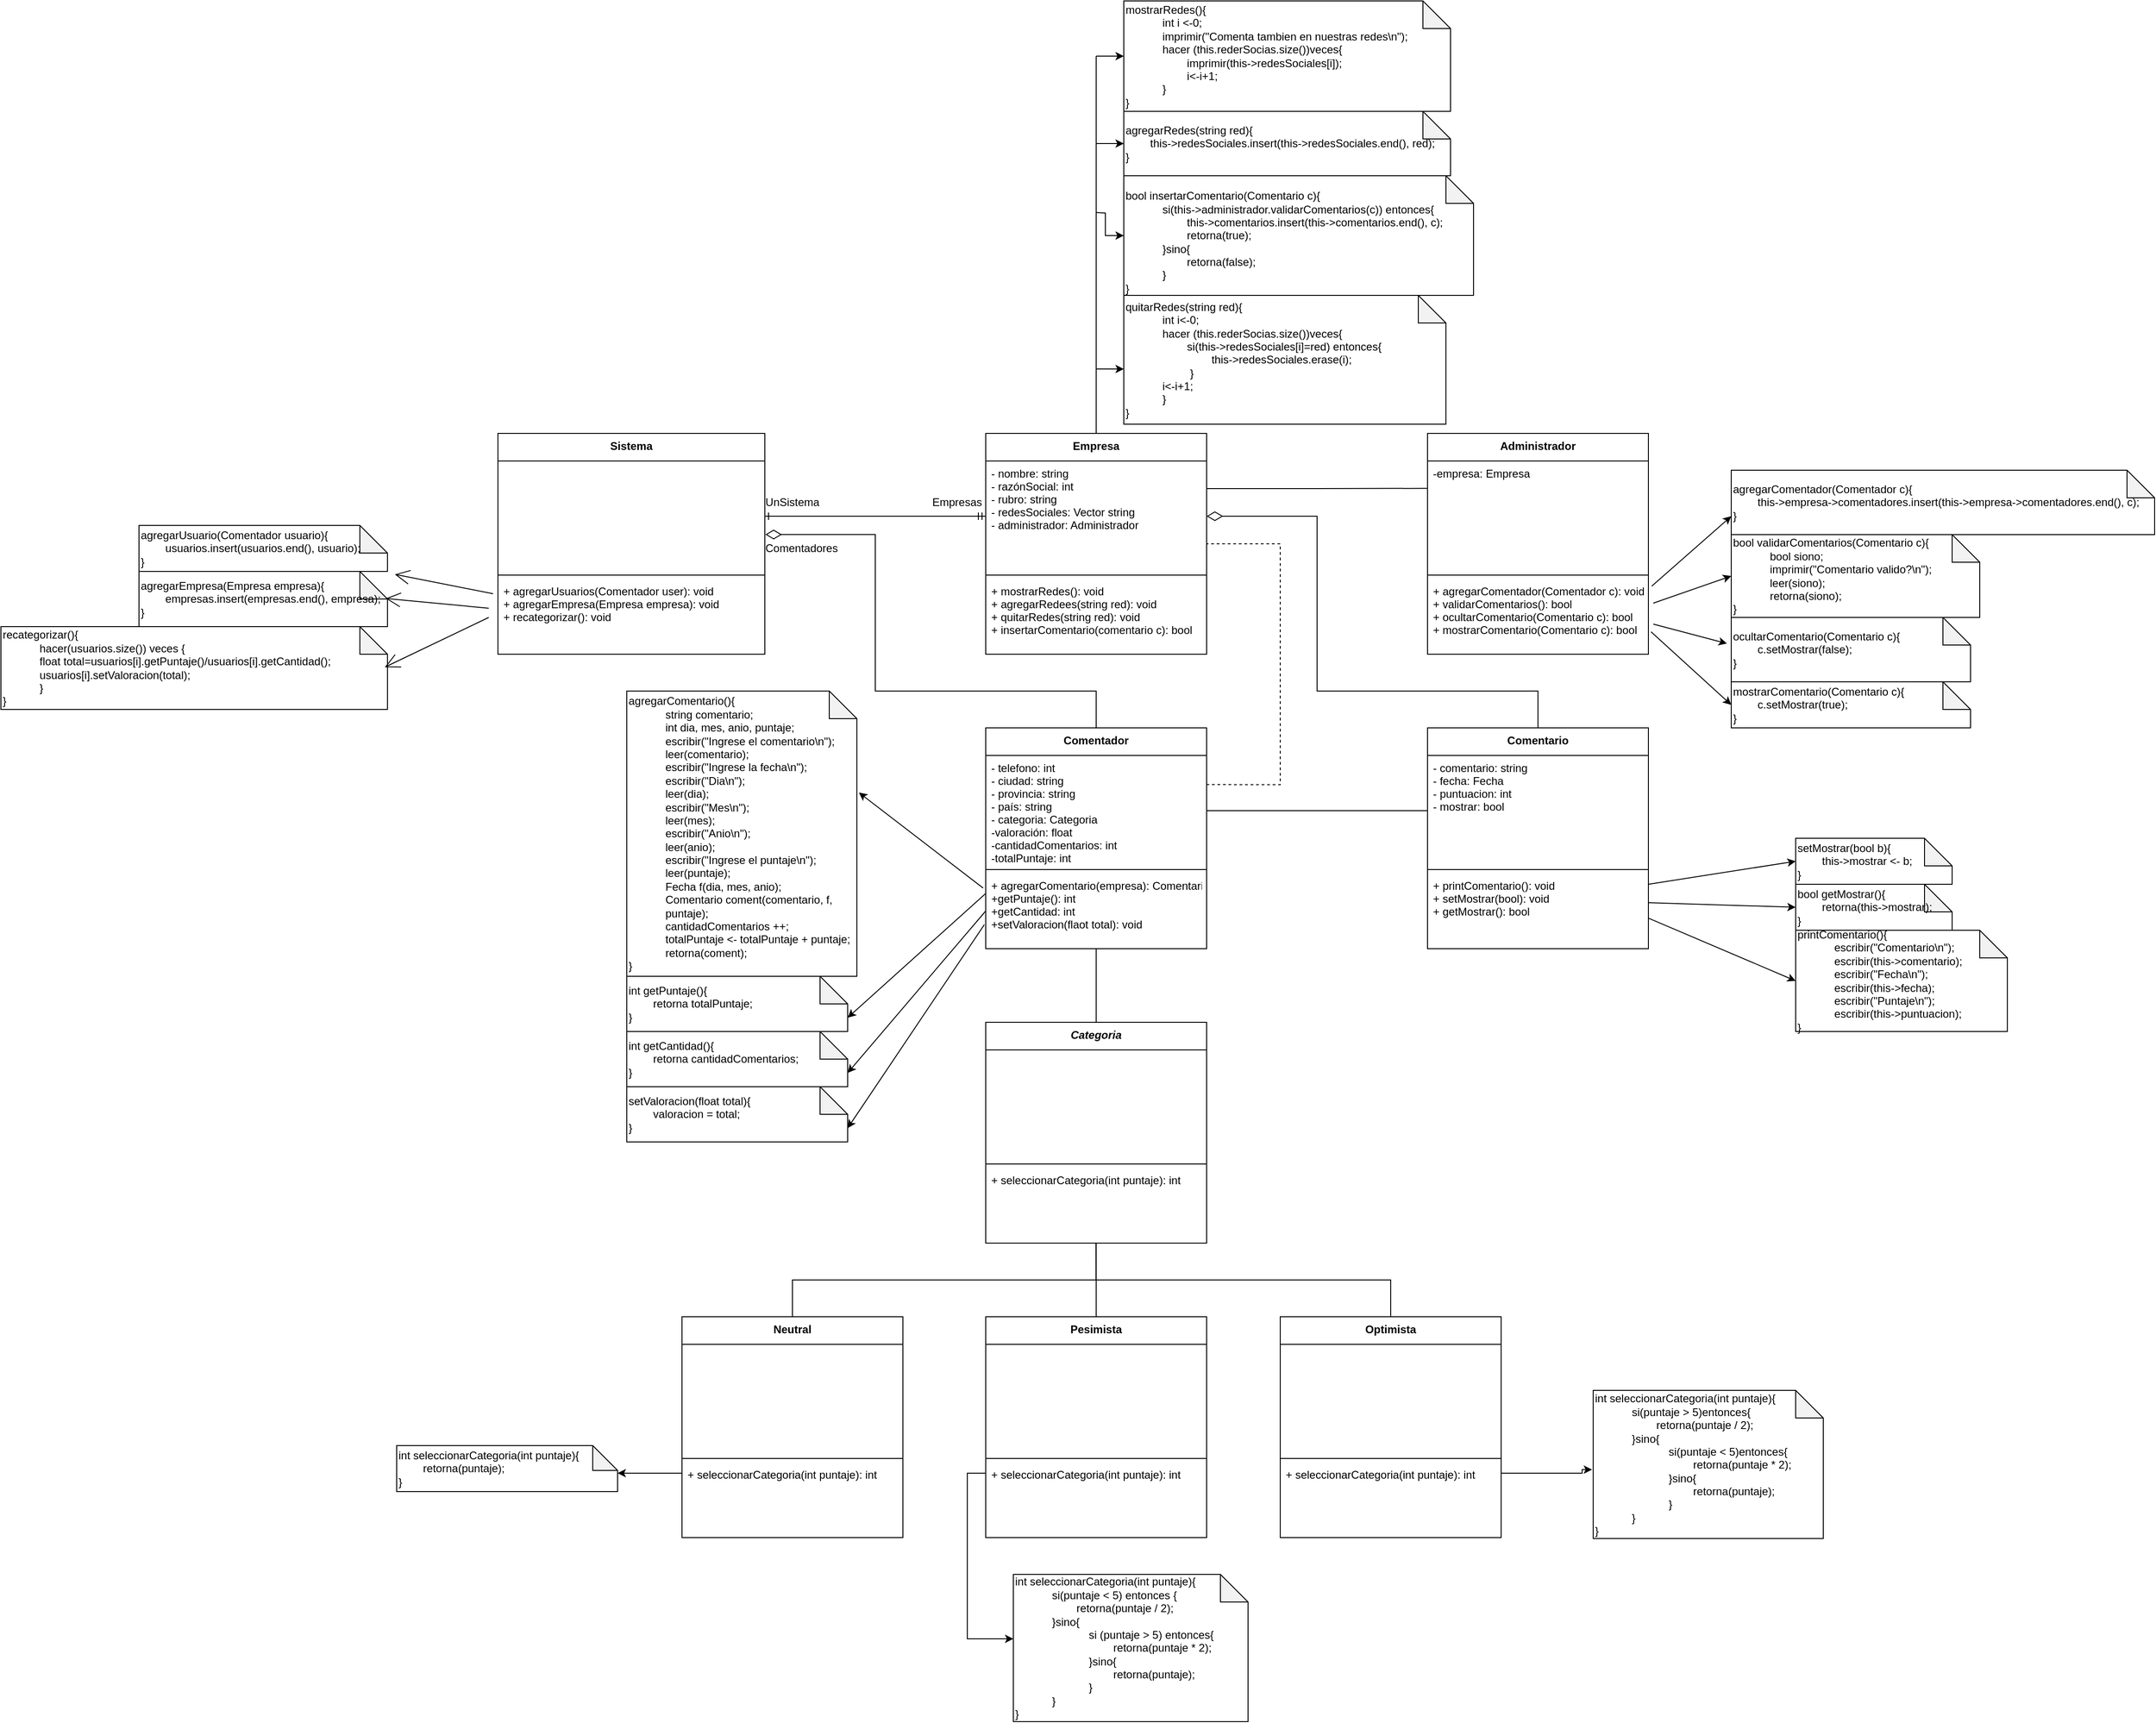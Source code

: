 <mxfile version="20.3.0" type="device" pages="2"><diagram id="oAai7jgJqt07szLf40jT" name="Page-1"><mxGraphModel dx="2467" dy="1628" grid="1" gridSize="10" guides="1" tooltips="1" connect="1" arrows="1" fold="1" page="1" pageScale="1" pageWidth="1169" pageHeight="827" math="0" shadow="0"><root><mxCell id="0"/><mxCell id="1" parent="0"/><mxCell id="hmXrlWvtisQa3aCMrncB-37" style="edgeStyle=orthogonalEdgeStyle;rounded=0;orthogonalLoop=1;jettySize=auto;html=1;exitX=1;exitY=0.5;exitDx=0;exitDy=0;startArrow=diamondThin;startFill=0;endArrow=none;endFill=0;startSize=15;entryX=0.5;entryY=0;entryDx=0;entryDy=0;" parent="1" source="r1CttBVtij5DHOqmzjGA-34" target="r1CttBVtij5DHOqmzjGA-45" edge="1"><mxGeometry relative="1" as="geometry"><mxPoint x="759" y="108" as="sourcePoint"/><mxPoint x="1120" y="320" as="targetPoint"/><Array as="points"><mxPoint x="880" y="130"/><mxPoint x="880" y="320"/><mxPoint x="1120" y="320"/></Array></mxGeometry></mxCell><mxCell id="HIeimi1xTwUNFhZv2I94-7" style="edgeStyle=orthogonalEdgeStyle;rounded=0;orthogonalLoop=1;jettySize=auto;html=1;endArrow=diamondThin;endFill=0;startSize=6;endSize=15;exitX=0.5;exitY=0;exitDx=0;exitDy=0;entryX=1.002;entryY=0.666;entryDx=0;entryDy=0;entryPerimeter=0;" parent="1" source="r1CttBVtij5DHOqmzjGA-37" target="r1CttBVtij5DHOqmzjGA-29" edge="1"><mxGeometry relative="1" as="geometry"><mxPoint x="230" y="280" as="targetPoint"/><Array as="points"><mxPoint x="640" y="320"/><mxPoint x="400" y="320"/><mxPoint x="400" y="150"/></Array><mxPoint x="1020" y="370" as="sourcePoint"/></mxGeometry></mxCell><mxCell id="HIeimi1xTwUNFhZv2I94-2" value="UnSistema" style="text;html=1;strokeColor=none;fillColor=none;align=center;verticalAlign=middle;whiteSpace=wrap;rounded=0;" parent="1" vertex="1"><mxGeometry x="280" y="100" width="60" height="30" as="geometry"/></mxCell><mxCell id="r1CttBVtij5DHOqmzjGA-1" style="edgeStyle=orthogonalEdgeStyle;rounded=0;orthogonalLoop=1;jettySize=auto;html=1;dashed=1;exitX=0.999;exitY=0.264;exitDx=0;exitDy=0;entryX=0.999;entryY=0.752;entryDx=0;entryDy=0;entryPerimeter=0;exitPerimeter=0;endArrow=none;endFill=0;" parent="1" source="r1CttBVtij5DHOqmzjGA-38" target="r1CttBVtij5DHOqmzjGA-34" edge="1"><mxGeometry relative="1" as="geometry"><mxPoint x="1140" y="436.6" as="sourcePoint"/><mxPoint x="790" y="190" as="targetPoint"/><Array as="points"><mxPoint x="840" y="422"/><mxPoint x="840" y="160"/><mxPoint x="760" y="160"/></Array></mxGeometry></mxCell><mxCell id="r1CttBVtij5DHOqmzjGA-2" style="edgeStyle=orthogonalEdgeStyle;rounded=0;orthogonalLoop=1;jettySize=auto;html=1;endArrow=ERmandOne;endFill=0;startArrow=ERone;startFill=0;exitX=1;exitY=0.5;exitDx=0;exitDy=0;entryX=0;entryY=0.5;entryDx=0;entryDy=0;" parent="1" source="r1CttBVtij5DHOqmzjGA-29" target="r1CttBVtij5DHOqmzjGA-34" edge="1"><mxGeometry relative="1" as="geometry"><mxPoint x="380" y="160" as="sourcePoint"/><mxPoint x="410" y="130" as="targetPoint"/></mxGeometry></mxCell><mxCell id="r1CttBVtij5DHOqmzjGA-21" value="Empresas" style="text;html=1;strokeColor=none;fillColor=none;align=center;verticalAlign=middle;whiteSpace=wrap;rounded=0;" parent="1" vertex="1"><mxGeometry x="459" y="100" width="60" height="30" as="geometry"/></mxCell><mxCell id="r1CttBVtij5DHOqmzjGA-28" value="Sistema" style="swimlane;fontStyle=1;align=center;verticalAlign=top;childLayout=stackLayout;horizontal=1;startSize=30;horizontalStack=0;resizeParent=1;resizeParentMax=0;resizeLast=0;collapsible=1;marginBottom=0;" parent="1" vertex="1"><mxGeometry x="-10" y="40" width="290" height="240" as="geometry"/></mxCell><mxCell id="r1CttBVtij5DHOqmzjGA-29" value=" " style="text;strokeColor=none;fillColor=none;align=left;verticalAlign=top;spacingLeft=4;spacingRight=4;overflow=hidden;rotatable=0;points=[[0,0.5],[1,0.5]];portConstraint=eastwest;" parent="r1CttBVtij5DHOqmzjGA-28" vertex="1"><mxGeometry y="30" width="290" height="120" as="geometry"/></mxCell><mxCell id="r1CttBVtij5DHOqmzjGA-30" value="" style="line;strokeWidth=1;fillColor=none;align=left;verticalAlign=middle;spacingTop=-1;spacingLeft=3;spacingRight=3;rotatable=0;labelPosition=right;points=[];portConstraint=eastwest;strokeColor=inherit;" parent="r1CttBVtij5DHOqmzjGA-28" vertex="1"><mxGeometry y="150" width="290" height="8" as="geometry"/></mxCell><mxCell id="r1CttBVtij5DHOqmzjGA-31" value="+ agregarUsuarios(Comentador user): void&#10;+ agregarEmpresa(Empresa empresa): void&#10;+ recategorizar(): void" style="text;strokeColor=none;fillColor=none;align=left;verticalAlign=top;spacingLeft=4;spacingRight=4;overflow=hidden;rotatable=0;points=[[0,0.5],[1,0.5]];portConstraint=eastwest;" parent="r1CttBVtij5DHOqmzjGA-28" vertex="1"><mxGeometry y="158" width="290" height="82" as="geometry"/></mxCell><mxCell id="r1CttBVtij5DHOqmzjGA-32" value="Comentadores" style="text;html=1;strokeColor=none;fillColor=none;align=center;verticalAlign=middle;whiteSpace=wrap;rounded=0;" parent="1" vertex="1"><mxGeometry x="290" y="150" width="60" height="30" as="geometry"/></mxCell><mxCell id="DqLEfG6xJGp0Yzq8xodS-17" style="edgeStyle=orthogonalEdgeStyle;rounded=0;orthogonalLoop=1;jettySize=auto;html=1;endArrow=none;endFill=0;" parent="1" source="r1CttBVtij5DHOqmzjGA-33" edge="1"><mxGeometry relative="1" as="geometry"><mxPoint x="640" y="-370" as="targetPoint"/></mxGeometry></mxCell><mxCell id="r1CttBVtij5DHOqmzjGA-33" value="Empresa" style="swimlane;fontStyle=1;align=center;verticalAlign=top;childLayout=stackLayout;horizontal=1;startSize=30;horizontalStack=0;resizeParent=1;resizeParentMax=0;resizeLast=0;collapsible=1;marginBottom=0;" parent="1" vertex="1"><mxGeometry x="520" y="40" width="240" height="240" as="geometry"/></mxCell><mxCell id="r1CttBVtij5DHOqmzjGA-34" value="- nombre: string&#10;- razónSocial: int&#10;- rubro: string&#10;- redesSociales: Vector string&#10;- administrador: Administrador" style="text;strokeColor=none;fillColor=none;align=left;verticalAlign=top;spacingLeft=4;spacingRight=4;overflow=hidden;rotatable=0;points=[[0,0.5],[1,0.5]];portConstraint=eastwest;" parent="r1CttBVtij5DHOqmzjGA-33" vertex="1"><mxGeometry y="30" width="240" height="120" as="geometry"/></mxCell><mxCell id="r1CttBVtij5DHOqmzjGA-35" value="" style="line;strokeWidth=1;fillColor=none;align=left;verticalAlign=middle;spacingTop=-1;spacingLeft=3;spacingRight=3;rotatable=0;labelPosition=right;points=[];portConstraint=eastwest;strokeColor=inherit;" parent="r1CttBVtij5DHOqmzjGA-33" vertex="1"><mxGeometry y="150" width="240" height="8" as="geometry"/></mxCell><mxCell id="r1CttBVtij5DHOqmzjGA-36" value="+ mostrarRedes(): void&#10;+ agregarRedees(string red): void&#10;+ quitarRedes(string red): void&#10;+ insertarComentario(comentario c): bool" style="text;strokeColor=none;fillColor=none;align=left;verticalAlign=top;spacingLeft=4;spacingRight=4;overflow=hidden;rotatable=0;points=[[0,0.5],[1,0.5]];portConstraint=eastwest;" parent="r1CttBVtij5DHOqmzjGA-33" vertex="1"><mxGeometry y="158" width="240" height="82" as="geometry"/></mxCell><mxCell id="r1CttBVtij5DHOqmzjGA-37" value="Comentador" style="swimlane;fontStyle=1;align=center;verticalAlign=top;childLayout=stackLayout;horizontal=1;startSize=30;horizontalStack=0;resizeParent=1;resizeParentMax=0;resizeLast=0;collapsible=1;marginBottom=0;" parent="1" vertex="1"><mxGeometry x="520" y="360" width="240" height="240" as="geometry"/></mxCell><mxCell id="r1CttBVtij5DHOqmzjGA-38" value="- telefono: int&#10;- ciudad: string&#10;- provincia: string&#10;- país: string&#10;- categoria: Categoria&#10;-valoración: float&#10;-cantidadComentarios: int&#10;-totalPuntaje: int" style="text;strokeColor=none;fillColor=none;align=left;verticalAlign=top;spacingLeft=4;spacingRight=4;overflow=hidden;rotatable=0;points=[[0,0.5],[1,0.5]];portConstraint=eastwest;" parent="r1CttBVtij5DHOqmzjGA-37" vertex="1"><mxGeometry y="30" width="240" height="120" as="geometry"/></mxCell><mxCell id="r1CttBVtij5DHOqmzjGA-39" value="" style="line;strokeWidth=1;fillColor=none;align=left;verticalAlign=middle;spacingTop=-1;spacingLeft=3;spacingRight=3;rotatable=0;labelPosition=right;points=[];portConstraint=eastwest;strokeColor=inherit;" parent="r1CttBVtij5DHOqmzjGA-37" vertex="1"><mxGeometry y="150" width="240" height="8" as="geometry"/></mxCell><mxCell id="r1CttBVtij5DHOqmzjGA-40" value="+ agregarComentario(empresa): Comentario&#10;+getPuntaje(): int&#10;+getCantidad: int&#10;+setValoracion(flaot total): void" style="text;strokeColor=none;fillColor=none;align=left;verticalAlign=top;spacingLeft=4;spacingRight=4;overflow=hidden;rotatable=0;points=[[0,0.5],[1,0.5]];portConstraint=eastwest;" parent="r1CttBVtij5DHOqmzjGA-37" vertex="1"><mxGeometry y="158" width="240" height="82" as="geometry"/></mxCell><mxCell id="r1CttBVtij5DHOqmzjGA-41" value="Administrador" style="swimlane;fontStyle=1;align=center;verticalAlign=top;childLayout=stackLayout;horizontal=1;startSize=30;horizontalStack=0;resizeParent=1;resizeParentMax=0;resizeLast=0;collapsible=1;marginBottom=0;" parent="1" vertex="1"><mxGeometry x="1000" y="40" width="240" height="240" as="geometry"/></mxCell><mxCell id="r1CttBVtij5DHOqmzjGA-42" value="-empresa: Empresa" style="text;strokeColor=none;fillColor=none;align=left;verticalAlign=top;spacingLeft=4;spacingRight=4;overflow=hidden;rotatable=0;points=[[0,0.5],[1,0.5]];portConstraint=eastwest;" parent="r1CttBVtij5DHOqmzjGA-41" vertex="1"><mxGeometry y="30" width="240" height="120" as="geometry"/></mxCell><mxCell id="r1CttBVtij5DHOqmzjGA-43" value="" style="line;strokeWidth=1;fillColor=none;align=left;verticalAlign=middle;spacingTop=-1;spacingLeft=3;spacingRight=3;rotatable=0;labelPosition=right;points=[];portConstraint=eastwest;strokeColor=inherit;" parent="r1CttBVtij5DHOqmzjGA-41" vertex="1"><mxGeometry y="150" width="240" height="8" as="geometry"/></mxCell><mxCell id="r1CttBVtij5DHOqmzjGA-44" value="+ agregarComentador(Comentador c): void&#10;+ validarComentarios(): bool&#10;+ ocultarComentario(Comentario c): bool&#10;+ mostrarComentario(Comentario c): bool" style="text;strokeColor=none;fillColor=none;align=left;verticalAlign=top;spacingLeft=4;spacingRight=4;overflow=hidden;rotatable=0;points=[[0,0.5],[1,0.5]];portConstraint=eastwest;" parent="r1CttBVtij5DHOqmzjGA-41" vertex="1"><mxGeometry y="158" width="240" height="82" as="geometry"/></mxCell><mxCell id="r1CttBVtij5DHOqmzjGA-45" value="Comentario" style="swimlane;fontStyle=1;align=center;verticalAlign=top;childLayout=stackLayout;horizontal=1;startSize=30;horizontalStack=0;resizeParent=1;resizeParentMax=0;resizeLast=0;collapsible=1;marginBottom=0;" parent="1" vertex="1"><mxGeometry x="1000" y="360" width="240" height="240" as="geometry"/></mxCell><mxCell id="r1CttBVtij5DHOqmzjGA-46" value="- comentario: string&#10;- fecha: Fecha&#10;- puntuacion: int&#10;- mostrar: bool" style="text;strokeColor=none;fillColor=none;align=left;verticalAlign=top;spacingLeft=4;spacingRight=4;overflow=hidden;rotatable=0;points=[[0,0.5],[1,0.5]];portConstraint=eastwest;" parent="r1CttBVtij5DHOqmzjGA-45" vertex="1"><mxGeometry y="30" width="240" height="120" as="geometry"/></mxCell><mxCell id="r1CttBVtij5DHOqmzjGA-47" value="" style="line;strokeWidth=1;fillColor=none;align=left;verticalAlign=middle;spacingTop=-1;spacingLeft=3;spacingRight=3;rotatable=0;labelPosition=right;points=[];portConstraint=eastwest;strokeColor=inherit;" parent="r1CttBVtij5DHOqmzjGA-45" vertex="1"><mxGeometry y="150" width="240" height="8" as="geometry"/></mxCell><mxCell id="r1CttBVtij5DHOqmzjGA-48" value="+ printComentario(): void&#10;+ setMostrar(bool): void&#10;+ getMostrar(): bool" style="text;strokeColor=none;fillColor=none;align=left;verticalAlign=top;spacingLeft=4;spacingRight=4;overflow=hidden;rotatable=0;points=[[0,0.5],[1,0.5]];portConstraint=eastwest;" parent="r1CttBVtij5DHOqmzjGA-45" vertex="1"><mxGeometry y="158" width="240" height="82" as="geometry"/></mxCell><mxCell id="r1CttBVtij5DHOqmzjGA-49" value="" style="edgeStyle=orthogonalEdgeStyle;rounded=0;orthogonalLoop=1;jettySize=auto;html=1;entryX=0;entryY=0.5;entryDx=0;entryDy=0;startArrow=none;startFill=0;endArrow=none;endFill=0;startSize=15;exitX=1;exitY=0.5;exitDx=0;exitDy=0;" parent="1" source="r1CttBVtij5DHOqmzjGA-38" target="r1CttBVtij5DHOqmzjGA-46" edge="1"><mxGeometry relative="1" as="geometry"><mxPoint x="760.24" y="479.88" as="sourcePoint"/><mxPoint x="1400" y="353.5" as="targetPoint"/></mxGeometry></mxCell><mxCell id="r1CttBVtij5DHOqmzjGA-69" style="edgeStyle=orthogonalEdgeStyle;rounded=0;orthogonalLoop=1;jettySize=auto;html=1;exitX=0.5;exitY=0;exitDx=0;exitDy=0;entryX=0.5;entryY=1;entryDx=0;entryDy=0;entryPerimeter=0;startArrow=none;startFill=0;endArrow=none;endFill=0;" parent="1" source="r1CttBVtij5DHOqmzjGA-50" target="r1CttBVtij5DHOqmzjGA-40" edge="1"><mxGeometry relative="1" as="geometry"/></mxCell><mxCell id="r1CttBVtij5DHOqmzjGA-50" value="Categoria" style="swimlane;fontStyle=3;align=center;verticalAlign=top;childLayout=stackLayout;horizontal=1;startSize=30;horizontalStack=0;resizeParent=1;resizeParentMax=0;resizeLast=0;collapsible=1;marginBottom=0;" parent="1" vertex="1"><mxGeometry x="520" y="680" width="240" height="240" as="geometry"/></mxCell><mxCell id="r1CttBVtij5DHOqmzjGA-51" value=" " style="text;strokeColor=none;fillColor=none;align=left;verticalAlign=top;spacingLeft=4;spacingRight=4;overflow=hidden;rotatable=0;points=[[0,0.5],[1,0.5]];portConstraint=eastwest;" parent="r1CttBVtij5DHOqmzjGA-50" vertex="1"><mxGeometry y="30" width="240" height="120" as="geometry"/></mxCell><mxCell id="r1CttBVtij5DHOqmzjGA-52" value="" style="line;strokeWidth=1;fillColor=none;align=left;verticalAlign=middle;spacingTop=-1;spacingLeft=3;spacingRight=3;rotatable=0;labelPosition=right;points=[];portConstraint=eastwest;strokeColor=inherit;" parent="r1CttBVtij5DHOqmzjGA-50" vertex="1"><mxGeometry y="150" width="240" height="8" as="geometry"/></mxCell><mxCell id="r1CttBVtij5DHOqmzjGA-53" value="+ seleccionarCategoria(int puntaje): int" style="text;strokeColor=none;fillColor=none;align=left;verticalAlign=top;spacingLeft=4;spacingRight=4;overflow=hidden;rotatable=0;points=[[0,0.5],[1,0.5]];portConstraint=eastwest;" parent="r1CttBVtij5DHOqmzjGA-50" vertex="1"><mxGeometry y="158" width="240" height="82" as="geometry"/></mxCell><mxCell id="r1CttBVtij5DHOqmzjGA-67" style="edgeStyle=orthogonalEdgeStyle;rounded=0;orthogonalLoop=1;jettySize=auto;html=1;exitX=0.5;exitY=0;exitDx=0;exitDy=0;startArrow=none;startFill=0;endArrow=none;endFill=0;" parent="1" source="r1CttBVtij5DHOqmzjGA-54" edge="1"><mxGeometry relative="1" as="geometry"><mxPoint x="640" y="920" as="targetPoint"/></mxGeometry></mxCell><mxCell id="r1CttBVtij5DHOqmzjGA-54" value="Pesimista" style="swimlane;fontStyle=1;align=center;verticalAlign=top;childLayout=stackLayout;horizontal=1;startSize=30;horizontalStack=0;resizeParent=1;resizeParentMax=0;resizeLast=0;collapsible=1;marginBottom=0;" parent="1" vertex="1"><mxGeometry x="520" y="1000" width="240" height="240" as="geometry"/></mxCell><mxCell id="r1CttBVtij5DHOqmzjGA-55" value=" " style="text;strokeColor=none;fillColor=none;align=left;verticalAlign=top;spacingLeft=4;spacingRight=4;overflow=hidden;rotatable=0;points=[[0,0.5],[1,0.5]];portConstraint=eastwest;" parent="r1CttBVtij5DHOqmzjGA-54" vertex="1"><mxGeometry y="30" width="240" height="120" as="geometry"/></mxCell><mxCell id="r1CttBVtij5DHOqmzjGA-56" value="" style="line;strokeWidth=1;fillColor=none;align=left;verticalAlign=middle;spacingTop=-1;spacingLeft=3;spacingRight=3;rotatable=0;labelPosition=right;points=[];portConstraint=eastwest;strokeColor=inherit;" parent="r1CttBVtij5DHOqmzjGA-54" vertex="1"><mxGeometry y="150" width="240" height="8" as="geometry"/></mxCell><mxCell id="r1CttBVtij5DHOqmzjGA-57" value="+ seleccionarCategoria(int puntaje): int" style="text;strokeColor=none;fillColor=none;align=left;verticalAlign=top;spacingLeft=4;spacingRight=4;overflow=hidden;rotatable=0;points=[[0,0.5],[1,0.5]];portConstraint=eastwest;" parent="r1CttBVtij5DHOqmzjGA-54" vertex="1"><mxGeometry y="158" width="240" height="82" as="geometry"/></mxCell><mxCell id="r1CttBVtij5DHOqmzjGA-68" style="edgeStyle=orthogonalEdgeStyle;rounded=0;orthogonalLoop=1;jettySize=auto;html=1;startArrow=none;startFill=0;endArrow=none;endFill=0;" parent="1" source="r1CttBVtij5DHOqmzjGA-58" edge="1"><mxGeometry relative="1" as="geometry"><mxPoint x="640" y="920" as="targetPoint"/><Array as="points"><mxPoint x="960" y="960"/><mxPoint x="640" y="960"/></Array></mxGeometry></mxCell><mxCell id="r1CttBVtij5DHOqmzjGA-58" value="Optimista" style="swimlane;fontStyle=1;align=center;verticalAlign=top;childLayout=stackLayout;horizontal=1;startSize=30;horizontalStack=0;resizeParent=1;resizeParentMax=0;resizeLast=0;collapsible=1;marginBottom=0;" parent="1" vertex="1"><mxGeometry x="840" y="1000" width="240" height="240" as="geometry"/></mxCell><mxCell id="r1CttBVtij5DHOqmzjGA-59" value=" " style="text;strokeColor=none;fillColor=none;align=left;verticalAlign=top;spacingLeft=4;spacingRight=4;overflow=hidden;rotatable=0;points=[[0,0.5],[1,0.5]];portConstraint=eastwest;" parent="r1CttBVtij5DHOqmzjGA-58" vertex="1"><mxGeometry y="30" width="240" height="120" as="geometry"/></mxCell><mxCell id="r1CttBVtij5DHOqmzjGA-60" value="" style="line;strokeWidth=1;fillColor=none;align=left;verticalAlign=middle;spacingTop=-1;spacingLeft=3;spacingRight=3;rotatable=0;labelPosition=right;points=[];portConstraint=eastwest;strokeColor=inherit;" parent="r1CttBVtij5DHOqmzjGA-58" vertex="1"><mxGeometry y="150" width="240" height="8" as="geometry"/></mxCell><mxCell id="r1CttBVtij5DHOqmzjGA-61" value="+ seleccionarCategoria(int puntaje): int" style="text;strokeColor=none;fillColor=none;align=left;verticalAlign=top;spacingLeft=4;spacingRight=4;overflow=hidden;rotatable=0;points=[[0,0.5],[1,0.5]];portConstraint=eastwest;" parent="r1CttBVtij5DHOqmzjGA-58" vertex="1"><mxGeometry y="158" width="240" height="82" as="geometry"/></mxCell><mxCell id="r1CttBVtij5DHOqmzjGA-66" style="edgeStyle=orthogonalEdgeStyle;rounded=0;orthogonalLoop=1;jettySize=auto;html=1;exitX=0.5;exitY=0;exitDx=0;exitDy=0;entryX=0.499;entryY=1.003;entryDx=0;entryDy=0;entryPerimeter=0;startArrow=none;startFill=0;endArrow=none;endFill=0;" parent="1" source="r1CttBVtij5DHOqmzjGA-62" target="r1CttBVtij5DHOqmzjGA-53" edge="1"><mxGeometry relative="1" as="geometry"/></mxCell><mxCell id="r1CttBVtij5DHOqmzjGA-62" value="Neutral" style="swimlane;fontStyle=1;align=center;verticalAlign=top;childLayout=stackLayout;horizontal=1;startSize=30;horizontalStack=0;resizeParent=1;resizeParentMax=0;resizeLast=0;collapsible=1;marginBottom=0;" parent="1" vertex="1"><mxGeometry x="190" y="1000" width="240" height="240" as="geometry"/></mxCell><mxCell id="r1CttBVtij5DHOqmzjGA-63" value=" " style="text;strokeColor=none;fillColor=none;align=left;verticalAlign=top;spacingLeft=4;spacingRight=4;overflow=hidden;rotatable=0;points=[[0,0.5],[1,0.5]];portConstraint=eastwest;" parent="r1CttBVtij5DHOqmzjGA-62" vertex="1"><mxGeometry y="30" width="240" height="120" as="geometry"/></mxCell><mxCell id="r1CttBVtij5DHOqmzjGA-64" value="" style="line;strokeWidth=1;fillColor=none;align=left;verticalAlign=middle;spacingTop=-1;spacingLeft=3;spacingRight=3;rotatable=0;labelPosition=right;points=[];portConstraint=eastwest;strokeColor=inherit;" parent="r1CttBVtij5DHOqmzjGA-62" vertex="1"><mxGeometry y="150" width="240" height="8" as="geometry"/></mxCell><mxCell id="r1CttBVtij5DHOqmzjGA-65" value="+ seleccionarCategoria(int puntaje): int" style="text;strokeColor=none;fillColor=none;align=left;verticalAlign=top;spacingLeft=4;spacingRight=4;overflow=hidden;rotatable=0;points=[[0,0.5],[1,0.5]];portConstraint=eastwest;" parent="r1CttBVtij5DHOqmzjGA-62" vertex="1"><mxGeometry y="158" width="240" height="82" as="geometry"/></mxCell><mxCell id="r1CttBVtij5DHOqmzjGA-70" value="" style="endArrow=none;html=1;rounded=0;edgeStyle=orthogonalEdgeStyle;exitX=1;exitY=0.25;exitDx=0;exitDy=0;exitPerimeter=0;entryX=0;entryY=0.248;entryDx=0;entryDy=0;entryPerimeter=0;" parent="1" source="r1CttBVtij5DHOqmzjGA-34" target="r1CttBVtij5DHOqmzjGA-42" edge="1"><mxGeometry width="50" height="50" relative="1" as="geometry"><mxPoint x="790" y="100" as="sourcePoint"/><mxPoint x="840" y="100" as="targetPoint"/></mxGeometry></mxCell><mxCell id="xrCoy2fiht6TvjTYCj9E-1" value="&lt;div&gt;agregarUsuario(Comentador usuario){&lt;/div&gt;&lt;div&gt;&lt;span style=&quot;&quot;&gt;&#9;&lt;/span&gt;&lt;span style=&quot;white-space: pre;&quot;&gt;&#9;&lt;/span&gt;usuarios.insert(usuarios.end(), usuario);&lt;/div&gt;&lt;div&gt;}&lt;/div&gt;" style="shape=note;whiteSpace=wrap;html=1;backgroundOutline=1;darkOpacity=0.05;hachureGap=4;align=left;" parent="1" vertex="1"><mxGeometry x="-400" y="140" width="270" height="50" as="geometry"/></mxCell><mxCell id="xrCoy2fiht6TvjTYCj9E-2" value="&lt;div&gt;agregarEmpresa(Empresa empresa){&lt;/div&gt;&lt;div&gt;&lt;span style=&quot;&quot;&gt;&#9;&lt;/span&gt;&lt;span style=&quot;white-space: pre;&quot;&gt;&#9;&lt;/span&gt;empresas.insert(empresas.end(), empresa);&lt;/div&gt;&lt;div&gt;}&lt;/div&gt;" style="shape=note;whiteSpace=wrap;html=1;backgroundOutline=1;darkOpacity=0.05;hachureGap=4;align=left;" parent="1" vertex="1"><mxGeometry x="-400" y="190" width="270" height="60" as="geometry"/></mxCell><mxCell id="xrCoy2fiht6TvjTYCj9E-3" value="&lt;div&gt;recategorizar(){&lt;/div&gt;&lt;blockquote style=&quot;margin: 0 0 0 40px; border: none; padding: 0px;&quot;&gt;&lt;div&gt;hacer(usuarios.size()) veces {&lt;/div&gt;&lt;div&gt;float total=usuarios[i].getPuntaje()/usuarios[i].getCantidad();&lt;/div&gt;&lt;div&gt;usuarios[i].setValoracion(total);&lt;/div&gt;&lt;div&gt;}&lt;/div&gt;&lt;/blockquote&gt;&lt;div&gt;}&lt;/div&gt;" style="shape=note;whiteSpace=wrap;html=1;backgroundOutline=1;darkOpacity=0.05;hachureGap=4;align=left;" parent="1" vertex="1"><mxGeometry x="-550" y="250" width="420" height="90" as="geometry"/></mxCell><mxCell id="xrCoy2fiht6TvjTYCj9E-4" style="edgeStyle=none;curved=1;rounded=0;orthogonalLoop=1;jettySize=auto;html=1;endArrow=open;startSize=14;endSize=14;sourcePerimeterSpacing=8;targetPerimeterSpacing=8;exitX=-0.018;exitY=0.198;exitDx=0;exitDy=0;exitPerimeter=0;" parent="1" source="r1CttBVtij5DHOqmzjGA-31" target="xrCoy2fiht6TvjTYCj9E-1" edge="1"><mxGeometry relative="1" as="geometry"/></mxCell><mxCell id="xrCoy2fiht6TvjTYCj9E-5" style="edgeStyle=none;curved=1;rounded=0;orthogonalLoop=1;jettySize=auto;html=1;entryX=0.993;entryY=0.49;entryDx=0;entryDy=0;entryPerimeter=0;endArrow=open;startSize=14;endSize=14;sourcePerimeterSpacing=8;targetPerimeterSpacing=8;" parent="1" target="xrCoy2fiht6TvjTYCj9E-2" edge="1"><mxGeometry relative="1" as="geometry"><mxPoint x="-20" y="230" as="sourcePoint"/></mxGeometry></mxCell><mxCell id="xrCoy2fiht6TvjTYCj9E-6" style="edgeStyle=none;curved=1;rounded=0;orthogonalLoop=1;jettySize=auto;html=1;entryX=0.993;entryY=0.49;entryDx=0;entryDy=0;entryPerimeter=0;endArrow=open;startSize=14;endSize=14;sourcePerimeterSpacing=8;targetPerimeterSpacing=8;" parent="1" target="xrCoy2fiht6TvjTYCj9E-3" edge="1"><mxGeometry relative="1" as="geometry"><mxPoint x="-20" y="240" as="sourcePoint"/></mxGeometry></mxCell><mxCell id="DqLEfG6xJGp0Yzq8xodS-18" style="edgeStyle=orthogonalEdgeStyle;rounded=0;orthogonalLoop=1;jettySize=auto;html=1;startArrow=classic;startFill=1;endArrow=none;endFill=0;" parent="1" source="xrCoy2fiht6TvjTYCj9E-10" edge="1"><mxGeometry relative="1" as="geometry"><mxPoint x="640" y="-370" as="targetPoint"/></mxGeometry></mxCell><mxCell id="xrCoy2fiht6TvjTYCj9E-10" value="&lt;div&gt;mostrarRedes(){&lt;/div&gt;&lt;blockquote style=&quot;margin: 0 0 0 40px; border: none; padding: 0px;&quot;&gt;&lt;div&gt;int i &amp;lt;-0;&lt;/div&gt;&lt;div&gt;imprimir(&quot;Comenta tambien en nuestras redes\n&quot;);&lt;/div&gt;&lt;div&gt;hacer (this.rederSocias.size())veces{&lt;/div&gt;&lt;div&gt;&lt;span style=&quot;white-space: pre;&quot;&gt;&#9;&lt;/span&gt;imprimir(this-&amp;gt;redesSociales[i]);&lt;/div&gt;&lt;div&gt;&lt;span style=&quot;white-space: pre;&quot;&gt;&#9;&lt;/span&gt;i&amp;lt;-i+1;&lt;br&gt;&lt;/div&gt;&lt;div&gt;}&lt;/div&gt;&lt;/blockquote&gt;&lt;div&gt;}&lt;/div&gt;" style="shape=note;whiteSpace=wrap;html=1;backgroundOutline=1;darkOpacity=0.05;hachureGap=4;align=left;" parent="1" vertex="1"><mxGeometry x="670" y="-430" width="355" height="120" as="geometry"/></mxCell><mxCell id="DqLEfG6xJGp0Yzq8xodS-19" style="edgeStyle=orthogonalEdgeStyle;rounded=0;orthogonalLoop=1;jettySize=auto;html=1;startArrow=classic;startFill=1;endArrow=none;endFill=0;" parent="1" source="xrCoy2fiht6TvjTYCj9E-11" edge="1"><mxGeometry relative="1" as="geometry"><mxPoint x="640" y="-275" as="targetPoint"/></mxGeometry></mxCell><mxCell id="xrCoy2fiht6TvjTYCj9E-11" value="&lt;div&gt;agregarRedes(string red){&lt;/div&gt;&lt;div&gt;&lt;span style=&quot;&quot;&gt;&#9;&lt;/span&gt;&lt;span style=&quot;white-space: pre;&quot;&gt;&#9;&lt;/span&gt;this-&amp;gt;redesSociales.insert(this-&amp;gt;redesSociales.end(), red);&lt;/div&gt;&lt;div&gt;}&lt;/div&gt;" style="shape=note;whiteSpace=wrap;html=1;backgroundOutline=1;darkOpacity=0.05;hachureGap=4;align=left;" parent="1" vertex="1"><mxGeometry x="670" y="-310" width="355" height="70" as="geometry"/></mxCell><mxCell id="DqLEfG6xJGp0Yzq8xodS-21" style="edgeStyle=orthogonalEdgeStyle;rounded=0;orthogonalLoop=1;jettySize=auto;html=1;startArrow=classic;startFill=1;endArrow=none;endFill=0;" parent="1" source="xrCoy2fiht6TvjTYCj9E-12" edge="1"><mxGeometry relative="1" as="geometry"><mxPoint x="640" y="-90" as="targetPoint"/><Array as="points"><mxPoint x="640" y="-30"/></Array></mxGeometry></mxCell><mxCell id="xrCoy2fiht6TvjTYCj9E-12" value="&lt;div&gt;quitarRedes(string red){&lt;/div&gt;&lt;div&gt;&lt;span style=&quot;white-space: pre;&quot;&gt;&#9;&amp;nbsp;&lt;/span&gt;&amp;nbsp; &amp;nbsp;int i&amp;lt;-0;&lt;br&gt;&lt;/div&gt;&lt;blockquote style=&quot;margin: 0 0 0 40px; border: none; padding: 0px;&quot;&gt;&lt;div&gt;hacer (this.rederSocias.size())veces{&lt;br&gt;&lt;/div&gt;&lt;div&gt;&lt;span style=&quot;white-space: pre;&quot;&gt;&#9;&lt;/span&gt;si(this-&amp;gt;redesSociales[i]=red) entonces{&lt;/div&gt;&lt;div&gt;&lt;span style=&quot;white-space: pre;&quot;&gt;&#9;&lt;/span&gt;&lt;span style=&quot;white-space: pre;&quot;&gt;&#9;&lt;/span&gt;this-&amp;gt;redesSociales.erase(i);&lt;/div&gt;&lt;div&gt;&lt;span style=&quot;&quot;&gt;&lt;span style=&quot;white-space: pre;&quot;&gt;&#9;&lt;/span&gt;&amp;nbsp;&lt;/span&gt;}&lt;/div&gt;&lt;div&gt;i&amp;lt;-i+1;&lt;/div&gt;&lt;div&gt;}&lt;/div&gt;&lt;/blockquote&gt;&lt;div&gt;}&lt;/div&gt;" style="shape=note;whiteSpace=wrap;html=1;backgroundOutline=1;darkOpacity=0.05;hachureGap=4;align=left;" parent="1" vertex="1"><mxGeometry x="670" y="-110" width="350" height="140" as="geometry"/></mxCell><mxCell id="DqLEfG6xJGp0Yzq8xodS-20" style="edgeStyle=orthogonalEdgeStyle;rounded=0;orthogonalLoop=1;jettySize=auto;html=1;startArrow=classic;startFill=1;endArrow=none;endFill=0;" parent="1" source="xrCoy2fiht6TvjTYCj9E-13" edge="1"><mxGeometry relative="1" as="geometry"><mxPoint x="640" y="-200" as="targetPoint"/></mxGeometry></mxCell><mxCell id="xrCoy2fiht6TvjTYCj9E-13" value="&lt;span style=&quot;&quot;&gt;&lt;br&gt;&lt;div&gt;bool insertarComentario(Comentario c){&lt;/div&gt;&lt;/span&gt;&lt;blockquote style=&quot;margin: 0 0 0 40px; border: none; padding: 0px;&quot;&gt;&lt;span style=&quot;&quot;&gt;&lt;div&gt;si(this-&amp;gt;administrador.validarComentarios(c)) entonces{&lt;/div&gt;&lt;/span&gt;&lt;span style=&quot;&quot;&gt;&lt;div&gt;&lt;span style=&quot;white-space: pre;&quot;&gt;&#9;&lt;/span&gt;this-&amp;gt;comentarios.insert(this-&amp;gt;comentarios.end(), c);&lt;/div&gt;&lt;/span&gt;&lt;span style=&quot;&quot;&gt;&lt;div&gt;&lt;span style=&quot;white-space: pre;&quot;&gt;&#9;&lt;/span&gt;retorna(true);&lt;/div&gt;&lt;/span&gt;&lt;span style=&quot;&quot;&gt;&lt;div&gt;}sino{&lt;/div&gt;&lt;/span&gt;&lt;span style=&quot;&quot;&gt;&lt;div&gt;&lt;span style=&quot;white-space: pre;&quot;&gt;&#9;&lt;/span&gt;retorna(false);&lt;/div&gt;&lt;/span&gt;&lt;span style=&quot;&quot;&gt;&lt;div&gt;}&lt;/div&gt;&lt;/span&gt;&lt;/blockquote&gt;&lt;span style=&quot;&quot;&gt;&lt;div&gt;}&lt;/div&gt;&lt;/span&gt;" style="shape=note;whiteSpace=wrap;html=1;backgroundOutline=1;darkOpacity=0.05;hachureGap=4;align=left;" parent="1" vertex="1"><mxGeometry x="670" y="-240" width="380" height="130" as="geometry"/></mxCell><mxCell id="xrCoy2fiht6TvjTYCj9E-36" value="&lt;div&gt;int seleccionarCategoria(int puntaje){&lt;/div&gt;&lt;blockquote style=&quot;margin: 0 0 0 40px; border: none; padding: 0px;&quot;&gt;&lt;div&gt;si(puntaje &amp;gt; 5)entonces{&lt;/div&gt;&lt;div&gt;&lt;span style=&quot;white-space: pre;&quot;&gt;&#9;&lt;/span&gt;retorna(puntaje / 2);&lt;/div&gt;&lt;div&gt;}sino{&lt;/div&gt;&lt;/blockquote&gt;&lt;blockquote style=&quot;margin: 0 0 0 40px; border: none; padding: 0px;&quot;&gt;&lt;blockquote style=&quot;margin: 0 0 0 40px; border: none; padding: 0px;&quot;&gt;&lt;div&gt;si(puntaje &amp;lt; 5)entonces{&lt;/div&gt;&lt;/blockquote&gt;&lt;blockquote style=&quot;margin: 0 0 0 40px; border: none; padding: 0px;&quot;&gt;&lt;div&gt;&lt;span style=&quot;white-space: pre;&quot;&gt;&#9;&lt;/span&gt;retorna(puntaje * 2);&lt;/div&gt;&lt;/blockquote&gt;&lt;/blockquote&gt;&lt;blockquote style=&quot;margin: 0 0 0 40px; border: none; padding: 0px;&quot;&gt;&lt;blockquote style=&quot;margin: 0 0 0 40px; border: none; padding: 0px;&quot;&gt;&lt;div&gt;}sino{&lt;/div&gt;&lt;/blockquote&gt;&lt;blockquote style=&quot;margin: 0 0 0 40px; border: none; padding: 0px;&quot;&gt;&lt;div&gt;&lt;span style=&quot;white-space: pre;&quot;&gt;&#9;&lt;/span&gt;retorna(puntaje);&lt;/div&gt;&lt;/blockquote&gt;&lt;blockquote style=&quot;margin: 0 0 0 40px; border: none; padding: 0px;&quot;&gt;&lt;div&gt;}&lt;/div&gt;&lt;/blockquote&gt;&lt;/blockquote&gt;&lt;blockquote style=&quot;margin: 0 0 0 40px; border: none; padding: 0px;&quot;&gt;&lt;div&gt;}&lt;/div&gt;&lt;/blockquote&gt;&lt;div&gt;}&lt;/div&gt;" style="shape=note;whiteSpace=wrap;html=1;backgroundOutline=1;darkOpacity=0.05;hachureGap=4;align=left;" parent="1" vertex="1"><mxGeometry x="1180" y="1080" width="250" height="161" as="geometry"/></mxCell><mxCell id="xrCoy2fiht6TvjTYCj9E-37" value="&lt;div&gt;int seleccionarCategoria(int puntaje){&lt;/div&gt;&lt;blockquote style=&quot;margin: 0 0 0 40px; border: none; padding: 0px;&quot;&gt;&lt;div&gt;si(puntaje &amp;lt; 5) entonces {&lt;/div&gt;&lt;div&gt;&lt;span style=&quot;white-space: pre;&quot;&gt;&#9;&lt;/span&gt;retorna(puntaje / 2);&lt;/div&gt;&lt;div&gt;}sino{&lt;/div&gt;&lt;/blockquote&gt;&lt;blockquote style=&quot;margin: 0 0 0 40px; border: none; padding: 0px;&quot;&gt;&lt;blockquote style=&quot;margin: 0 0 0 40px; border: none; padding: 0px;&quot;&gt;&lt;div&gt;si (puntaje &amp;gt; 5) entonces{&lt;/div&gt;&lt;/blockquote&gt;&lt;blockquote style=&quot;margin: 0 0 0 40px; border: none; padding: 0px;&quot;&gt;&lt;div&gt;&lt;span style=&quot;white-space: pre;&quot;&gt;&#9;&lt;/span&gt;retorna(puntaje * 2);&lt;/div&gt;&lt;/blockquote&gt;&lt;blockquote style=&quot;margin: 0 0 0 40px; border: none; padding: 0px;&quot;&gt;&lt;div&gt;}sino{&lt;/div&gt;&lt;/blockquote&gt;&lt;blockquote style=&quot;margin: 0 0 0 40px; border: none; padding: 0px;&quot;&gt;&lt;div&gt;&lt;span style=&quot;white-space: pre;&quot;&gt;&#9;&lt;/span&gt;retorna(puntaje);&lt;/div&gt;&lt;/blockquote&gt;&lt;blockquote style=&quot;margin: 0 0 0 40px; border: none; padding: 0px;&quot;&gt;&lt;div&gt;}&lt;/div&gt;&lt;/blockquote&gt;&lt;/blockquote&gt;&lt;blockquote style=&quot;margin: 0 0 0 40px; border: none; padding: 0px;&quot;&gt;&lt;div&gt;}&lt;/div&gt;&lt;/blockquote&gt;&lt;div&gt;}&lt;/div&gt;" style="shape=note;whiteSpace=wrap;html=1;backgroundOutline=1;darkOpacity=0.05;hachureGap=4;align=left;" parent="1" vertex="1"><mxGeometry x="550" y="1280" width="255" height="160" as="geometry"/></mxCell><mxCell id="xrCoy2fiht6TvjTYCj9E-38" value="&lt;div style=&quot;&quot;&gt;int seleccionarCategoria(int puntaje){&lt;/div&gt;&lt;div&gt;&lt;span style=&quot;&quot;&gt;&#9;&lt;/span&gt;&lt;span style=&quot;white-space: pre;&quot;&gt;&#9;&lt;/span&gt;retorna(puntaje);&lt;/div&gt;&lt;div&gt;}&lt;/div&gt;" style="shape=note;whiteSpace=wrap;html=1;backgroundOutline=1;darkOpacity=0.05;hachureGap=4;align=left;size=27;" parent="1" vertex="1"><mxGeometry x="-120" y="1140" width="240" height="50" as="geometry"/></mxCell><mxCell id="xrCoy2fiht6TvjTYCj9E-41" value="&lt;div&gt;agregarComentario(){&lt;/div&gt;&lt;blockquote style=&quot;margin: 0 0 0 40px; border: none; padding: 0px;&quot;&gt;&lt;div&gt;string comentario;&lt;/div&gt;&lt;div&gt;int dia, mes, anio, puntaje;&lt;/div&gt;&lt;div&gt;escribir(&quot;Ingrese el comentario\n&quot;);&lt;/div&gt;&lt;div&gt;leer(comentario);&lt;/div&gt;&lt;div&gt;escribir(&quot;Ingrese la fecha\n&quot;);&lt;/div&gt;&lt;div&gt;escribir(&quot;Dia\n&quot;);&lt;/div&gt;&lt;div&gt;leer(dia);&lt;/div&gt;&lt;div&gt;escribir(&quot;Mes\n&quot;);&lt;/div&gt;&lt;div&gt;leer(mes);&lt;/div&gt;&lt;div&gt;escribir(&quot;Anio\n&quot;);&lt;/div&gt;&lt;div&gt;leer(anio);&lt;/div&gt;&lt;div&gt;escribir(&quot;Ingrese el puntaje\n&quot;);&lt;/div&gt;&lt;div&gt;leer(puntaje);&lt;/div&gt;&lt;div&gt;Fecha f(dia, mes, anio);&lt;/div&gt;&lt;div&gt;Comentario coment(comentario, f, puntaje);&lt;/div&gt;&lt;div&gt;cantidadComentarios ++;&lt;/div&gt;&lt;div&gt;totalPuntaje &amp;lt;- totalPuntaje + puntaje;&lt;/div&gt;&lt;div&gt;retorna(coment);&lt;/div&gt;&lt;/blockquote&gt;&lt;div&gt;}&lt;/div&gt;" style="shape=note;whiteSpace=wrap;html=1;backgroundOutline=1;darkOpacity=0.05;hachureGap=4;align=left;" parent="1" vertex="1"><mxGeometry x="130" y="320" width="250" height="310" as="geometry"/></mxCell><mxCell id="xrCoy2fiht6TvjTYCj9E-42" value="&lt;div&gt;int getPuntaje(){&lt;/div&gt;&lt;div&gt;&lt;span style=&quot;&quot;&gt;&#9;&lt;/span&gt;&lt;span style=&quot;white-space: pre;&quot;&gt;&#9;&lt;/span&gt;retorna totalPuntaje;&lt;/div&gt;&lt;div&gt;}&lt;/div&gt;" style="shape=note;whiteSpace=wrap;html=1;backgroundOutline=1;darkOpacity=0.05;hachureGap=4;align=left;" parent="1" vertex="1"><mxGeometry x="130" y="630" width="240" height="60" as="geometry"/></mxCell><mxCell id="xrCoy2fiht6TvjTYCj9E-43" value="&lt;div&gt;int getCantidad(){&lt;/div&gt;&lt;div&gt;&lt;span style=&quot;&quot;&gt;&#9;&lt;/span&gt;&lt;span style=&quot;white-space: pre;&quot;&gt;&#9;&lt;/span&gt;retorna cantidadComentarios;&lt;/div&gt;&lt;div&gt;}&lt;/div&gt;" style="shape=note;whiteSpace=wrap;html=1;backgroundOutline=1;darkOpacity=0.05;hachureGap=4;align=left;" parent="1" vertex="1"><mxGeometry x="130" y="690" width="240" height="60" as="geometry"/></mxCell><mxCell id="xrCoy2fiht6TvjTYCj9E-44" value="&lt;div&gt;setValoracion(float total){&lt;/div&gt;&lt;div&gt;&lt;span style=&quot;&quot;&gt;&#9;&lt;/span&gt;&lt;span style=&quot;white-space: pre;&quot;&gt;&#9;&lt;/span&gt;valoracion = total;&lt;/div&gt;&lt;div&gt;}&lt;/div&gt;" style="shape=note;whiteSpace=wrap;html=1;backgroundOutline=1;darkOpacity=0.05;hachureGap=4;align=left;" parent="1" vertex="1"><mxGeometry x="130" y="750" width="240" height="60" as="geometry"/></mxCell><mxCell id="xrCoy2fiht6TvjTYCj9E-45" value="&lt;div&gt;agregarComentador(Comentador c){&lt;/div&gt;&lt;div&gt;&lt;span style=&quot;white-space: pre;&quot;&gt;&#9;&lt;/span&gt;this-&amp;gt;empresa-&amp;gt;comentadores.insert(this-&amp;gt;empresa-&amp;gt;comentadores.end(), c);&lt;/div&gt;&lt;div&gt;}&lt;/div&gt;" style="shape=note;whiteSpace=wrap;html=1;backgroundOutline=1;darkOpacity=0.05;hachureGap=4;align=left;" parent="1" vertex="1"><mxGeometry x="1330" y="80" width="460" height="70" as="geometry"/></mxCell><mxCell id="xrCoy2fiht6TvjTYCj9E-46" value="&lt;div&gt;bool validarComentarios(Comentario c){&lt;/div&gt;&lt;blockquote style=&quot;margin: 0 0 0 40px; border: none; padding: 0px;&quot;&gt;&lt;span style=&quot;background-color: initial;&quot;&gt;bool siono;&lt;br&gt;&lt;/span&gt;&lt;span style=&quot;background-color: initial;&quot;&gt;imprimir(&quot;Comentario valido?\n&quot;);&lt;br&gt;&lt;/span&gt;&lt;span style=&quot;background-color: initial;&quot;&gt;leer(siono);&lt;/span&gt;&lt;div&gt;retorna(siono);&lt;/div&gt;&lt;/blockquote&gt;&lt;div&gt;}&lt;/div&gt;" style="shape=note;whiteSpace=wrap;html=1;backgroundOutline=1;darkOpacity=0.05;hachureGap=4;align=left;" parent="1" vertex="1"><mxGeometry x="1330" y="150" width="270" height="90" as="geometry"/></mxCell><mxCell id="xrCoy2fiht6TvjTYCj9E-47" value="&lt;div&gt;mostrarComentario(Comentario c){&lt;/div&gt;&lt;div&gt;&lt;span style=&quot;&quot;&gt;&#9;&lt;/span&gt;&lt;span style=&quot;white-space: pre;&quot;&gt;&#9;&lt;/span&gt;c.setMostrar(true);&lt;/div&gt;&lt;div&gt;}&lt;/div&gt;" style="shape=note;whiteSpace=wrap;html=1;backgroundOutline=1;darkOpacity=0.05;hachureGap=4;align=left;" parent="1" vertex="1"><mxGeometry x="1330" y="310" width="260" height="50" as="geometry"/></mxCell><mxCell id="xrCoy2fiht6TvjTYCj9E-48" value="&lt;div&gt;ocultarComentario(Comentario c){&lt;/div&gt;&lt;div&gt;&lt;span style=&quot;&quot;&gt;&#9;&lt;/span&gt;&lt;span style=&quot;white-space: pre;&quot;&gt;&#9;&lt;/span&gt;c.setMostrar(false);&lt;/div&gt;&lt;div&gt;}&lt;/div&gt;" style="shape=note;whiteSpace=wrap;html=1;backgroundOutline=1;darkOpacity=0.05;hachureGap=4;align=left;" parent="1" vertex="1"><mxGeometry x="1330" y="240" width="260" height="70" as="geometry"/></mxCell><mxCell id="xrCoy2fiht6TvjTYCj9E-49" value="&lt;div&gt;setMostrar(bool b){&lt;/div&gt;&lt;div&gt;&lt;span style=&quot;&quot;&gt;&#9;&lt;/span&gt;&lt;span style=&quot;white-space: pre;&quot;&gt;&#9;&lt;/span&gt;this-&amp;gt;mostrar &amp;lt;- b;&lt;/div&gt;&lt;div&gt;}&lt;/div&gt;" style="shape=note;whiteSpace=wrap;html=1;backgroundOutline=1;darkOpacity=0.05;hachureGap=4;align=left;" parent="1" vertex="1"><mxGeometry x="1400" y="480" width="170" height="50" as="geometry"/></mxCell><mxCell id="xrCoy2fiht6TvjTYCj9E-50" value="&lt;div&gt;bool getMostrar(){&lt;/div&gt;&lt;div&gt;&lt;span style=&quot;&quot;&gt;&#9;&lt;/span&gt;&lt;span style=&quot;white-space: pre;&quot;&gt;&#9;&lt;/span&gt;retorna(this-&amp;gt;mostrar);&lt;/div&gt;&lt;div&gt;}&lt;/div&gt;" style="shape=note;whiteSpace=wrap;html=1;backgroundOutline=1;darkOpacity=0.05;hachureGap=4;align=left;" parent="1" vertex="1"><mxGeometry x="1400" y="530" width="170" height="50" as="geometry"/></mxCell><mxCell id="xrCoy2fiht6TvjTYCj9E-52" value="&lt;div&gt;printComentario(){&lt;/div&gt;&lt;blockquote style=&quot;margin: 0 0 0 40px; border: none; padding: 0px;&quot;&gt;&lt;div&gt;escribir(&quot;Comentario\n&quot;);&lt;/div&gt;&lt;div&gt;escribir(this-&amp;gt;comentario);&lt;/div&gt;&lt;div&gt;escribir(&quot;Fecha\n&quot;);&lt;/div&gt;&lt;div&gt;escribir(this-&amp;gt;fecha);&lt;/div&gt;&lt;div&gt;escribir(&quot;Puntaje\n&quot;);&lt;/div&gt;&lt;/blockquote&gt;&lt;div&gt;&lt;span style=&quot;&quot;&gt;&#9;&lt;/span&gt;&lt;span style=&quot;white-space: pre;&quot;&gt;&#9;&amp;nbsp;&lt;/span&gt;&amp;nbsp; &amp;nbsp;escribir(this-&amp;gt;puntuacion);&lt;/div&gt;&lt;div&gt;}&lt;/div&gt;" style="shape=note;whiteSpace=wrap;html=1;backgroundOutline=1;darkOpacity=0.05;hachureGap=4;align=left;" parent="1" vertex="1"><mxGeometry x="1400" y="580" width="230" height="110" as="geometry"/></mxCell><mxCell id="DqLEfG6xJGp0Yzq8xodS-1" style="edgeStyle=orthogonalEdgeStyle;rounded=0;orthogonalLoop=1;jettySize=auto;html=1;" parent="1" source="r1CttBVtij5DHOqmzjGA-65" edge="1"><mxGeometry relative="1" as="geometry"><mxPoint x="120" y="1170" as="targetPoint"/><Array as="points"><mxPoint x="120" y="1170"/></Array></mxGeometry></mxCell><mxCell id="DqLEfG6xJGp0Yzq8xodS-2" style="edgeStyle=orthogonalEdgeStyle;rounded=0;orthogonalLoop=1;jettySize=auto;html=1;entryX=-0.005;entryY=0.535;entryDx=0;entryDy=0;entryPerimeter=0;" parent="1" source="r1CttBVtij5DHOqmzjGA-61" target="xrCoy2fiht6TvjTYCj9E-36" edge="1"><mxGeometry relative="1" as="geometry"><Array as="points"><mxPoint x="1168" y="1170"/></Array></mxGeometry></mxCell><mxCell id="DqLEfG6xJGp0Yzq8xodS-3" style="edgeStyle=orthogonalEdgeStyle;rounded=0;orthogonalLoop=1;jettySize=auto;html=1;" parent="1" source="r1CttBVtij5DHOqmzjGA-57" target="xrCoy2fiht6TvjTYCj9E-37" edge="1"><mxGeometry relative="1" as="geometry"><Array as="points"><mxPoint x="500" y="1170"/><mxPoint x="500" y="1350"/></Array></mxGeometry></mxCell><mxCell id="DqLEfG6xJGp0Yzq8xodS-5" style="rounded=0;orthogonalLoop=1;jettySize=auto;html=1;entryX=1.009;entryY=0.356;entryDx=0;entryDy=0;entryPerimeter=0;exitX=-0.012;exitY=0.196;exitDx=0;exitDy=0;exitPerimeter=0;" parent="1" source="r1CttBVtij5DHOqmzjGA-40" target="xrCoy2fiht6TvjTYCj9E-41" edge="1"><mxGeometry relative="1" as="geometry"/></mxCell><mxCell id="DqLEfG6xJGp0Yzq8xodS-6" style="edgeStyle=none;rounded=0;orthogonalLoop=1;jettySize=auto;html=1;entryX=0;entryY=0;entryDx=240.0;entryDy=45;entryPerimeter=0;" parent="1" target="xrCoy2fiht6TvjTYCj9E-42" edge="1"><mxGeometry relative="1" as="geometry"><mxPoint x="520" y="540" as="sourcePoint"/></mxGeometry></mxCell><mxCell id="DqLEfG6xJGp0Yzq8xodS-7" style="edgeStyle=none;rounded=0;orthogonalLoop=1;jettySize=auto;html=1;entryX=0;entryY=0;entryDx=240.0;entryDy=45;entryPerimeter=0;exitX=0;exitY=0.5;exitDx=0;exitDy=0;" parent="1" source="r1CttBVtij5DHOqmzjGA-40" target="xrCoy2fiht6TvjTYCj9E-43" edge="1"><mxGeometry relative="1" as="geometry"/></mxCell><mxCell id="DqLEfG6xJGp0Yzq8xodS-8" style="edgeStyle=none;rounded=0;orthogonalLoop=1;jettySize=auto;html=1;entryX=0;entryY=0;entryDx=240.0;entryDy=45;entryPerimeter=0;exitX=-0.006;exitY=0.68;exitDx=0;exitDy=0;exitPerimeter=0;" parent="1" source="r1CttBVtij5DHOqmzjGA-40" target="xrCoy2fiht6TvjTYCj9E-44" edge="1"><mxGeometry relative="1" as="geometry"/></mxCell><mxCell id="DqLEfG6xJGp0Yzq8xodS-9" style="edgeStyle=none;rounded=0;orthogonalLoop=1;jettySize=auto;html=1;entryX=0;entryY=0.5;entryDx=0;entryDy=0;entryPerimeter=0;exitX=1;exitY=0.595;exitDx=0;exitDy=0;exitPerimeter=0;" parent="1" source="r1CttBVtij5DHOqmzjGA-48" target="xrCoy2fiht6TvjTYCj9E-52" edge="1"><mxGeometry relative="1" as="geometry"/></mxCell><mxCell id="DqLEfG6xJGp0Yzq8xodS-10" style="edgeStyle=none;rounded=0;orthogonalLoop=1;jettySize=auto;html=1;entryX=0;entryY=0.5;entryDx=0;entryDy=0;entryPerimeter=0;" parent="1" target="xrCoy2fiht6TvjTYCj9E-50" edge="1"><mxGeometry relative="1" as="geometry"><mxPoint x="1240" y="550" as="sourcePoint"/></mxGeometry></mxCell><mxCell id="DqLEfG6xJGp0Yzq8xodS-11" style="edgeStyle=none;rounded=0;orthogonalLoop=1;jettySize=auto;html=1;entryX=0;entryY=0.5;entryDx=0;entryDy=0;entryPerimeter=0;" parent="1" target="xrCoy2fiht6TvjTYCj9E-49" edge="1"><mxGeometry relative="1" as="geometry"><mxPoint x="1240" y="530" as="sourcePoint"/></mxGeometry></mxCell><mxCell id="DqLEfG6xJGp0Yzq8xodS-12" style="edgeStyle=none;rounded=0;orthogonalLoop=1;jettySize=auto;html=1;entryX=0;entryY=0.5;entryDx=0;entryDy=0;entryPerimeter=0;exitX=1.012;exitY=0.703;exitDx=0;exitDy=0;exitPerimeter=0;" parent="1" source="r1CttBVtij5DHOqmzjGA-44" target="xrCoy2fiht6TvjTYCj9E-47" edge="1"><mxGeometry relative="1" as="geometry"/></mxCell><mxCell id="DqLEfG6xJGp0Yzq8xodS-13" style="edgeStyle=none;rounded=0;orthogonalLoop=1;jettySize=auto;html=1;entryX=-0.018;entryY=0.405;entryDx=0;entryDy=0;entryPerimeter=0;exitX=1.022;exitY=0.601;exitDx=0;exitDy=0;exitPerimeter=0;" parent="1" source="r1CttBVtij5DHOqmzjGA-44" target="xrCoy2fiht6TvjTYCj9E-48" edge="1"><mxGeometry relative="1" as="geometry"/></mxCell><mxCell id="DqLEfG6xJGp0Yzq8xodS-14" style="edgeStyle=none;rounded=0;orthogonalLoop=1;jettySize=auto;html=1;entryX=0;entryY=0.5;entryDx=0;entryDy=0;entryPerimeter=0;exitX=1.022;exitY=0.323;exitDx=0;exitDy=0;exitPerimeter=0;" parent="1" source="r1CttBVtij5DHOqmzjGA-44" target="xrCoy2fiht6TvjTYCj9E-46" edge="1"><mxGeometry relative="1" as="geometry"/></mxCell><mxCell id="DqLEfG6xJGp0Yzq8xodS-15" style="edgeStyle=none;rounded=0;orthogonalLoop=1;jettySize=auto;html=1;entryX=0;entryY=0.714;entryDx=0;entryDy=0;entryPerimeter=0;exitX=1.015;exitY=0.098;exitDx=0;exitDy=0;exitPerimeter=0;" parent="1" source="r1CttBVtij5DHOqmzjGA-44" target="xrCoy2fiht6TvjTYCj9E-45" edge="1"><mxGeometry relative="1" as="geometry"/></mxCell></root></mxGraphModel></diagram><diagram id="lizQCMXyR8WCIdUint7m" name="Página-2"><mxGraphModel dx="2653" dy="916" grid="1" gridSize="10" guides="1" tooltips="1" connect="1" arrows="1" fold="1" page="1" pageScale="1" pageWidth="827" pageHeight="1169" math="0" shadow="0"><root><mxCell id="0"/><mxCell id="1" parent="0"/><mxCell id="0YfdififP_TpFY2m7gMC-1" value="Actor" style="shape=umlActor;verticalLabelPosition=bottom;verticalAlign=top;html=1;" parent="1" vertex="1"><mxGeometry x="30" y="90" width="30" height="60" as="geometry"/></mxCell><mxCell id="H85C2jEbiOxe_RCy_kza-5" style="edgeStyle=orthogonalEdgeStyle;rounded=0;orthogonalLoop=1;jettySize=auto;html=1;exitX=0.5;exitY=1;exitDx=0;exitDy=0;dashed=1;endArrow=none;endFill=0;startArrow=none;" parent="1" source="4qThJF8yjyk6tO9bEDtd-46" edge="1"><mxGeometry relative="1" as="geometry"><mxPoint x="265" y="760" as="targetPoint"/></mxGeometry></mxCell><mxCell id="H85C2jEbiOxe_RCy_kza-1" value="Comentador" style="html=1;" parent="1" vertex="1"><mxGeometry x="210" y="95" width="110" height="50" as="geometry"/></mxCell><mxCell id="H85C2jEbiOxe_RCy_kza-2" value="Comentario" style="html=1;" parent="1" vertex="1"><mxGeometry x="450" y="95" width="110" height="50" as="geometry"/></mxCell><mxCell id="H85C2jEbiOxe_RCy_kza-3" value="Empresa" style="html=1;" parent="1" vertex="1"><mxGeometry x="700" y="95" width="110" height="50" as="geometry"/></mxCell><mxCell id="H85C2jEbiOxe_RCy_kza-4" value="Administrador" style="html=1;" parent="1" vertex="1"><mxGeometry x="960" y="95" width="110" height="50" as="geometry"/></mxCell><mxCell id="H85C2jEbiOxe_RCy_kza-6" style="edgeStyle=orthogonalEdgeStyle;rounded=0;orthogonalLoop=1;jettySize=auto;html=1;exitX=0.5;exitY=1;exitDx=0;exitDy=0;dashed=1;endArrow=none;endFill=0;startArrow=none;" parent="1" source="4qThJF8yjyk6tO9bEDtd-48" edge="1"><mxGeometry relative="1" as="geometry"><mxPoint x="504.5" y="760" as="targetPoint"/><mxPoint x="504.5" y="145" as="sourcePoint"/></mxGeometry></mxCell><mxCell id="H85C2jEbiOxe_RCy_kza-7" style="edgeStyle=orthogonalEdgeStyle;rounded=0;orthogonalLoop=1;jettySize=auto;html=1;exitX=0.5;exitY=1;exitDx=0;exitDy=0;dashed=1;endArrow=none;endFill=0;startArrow=none;" parent="1" source="4qThJF8yjyk6tO9bEDtd-52" edge="1"><mxGeometry relative="1" as="geometry"><mxPoint x="754.5" y="755" as="targetPoint"/><mxPoint x="754.5" y="140" as="sourcePoint"/></mxGeometry></mxCell><mxCell id="H85C2jEbiOxe_RCy_kza-8" style="edgeStyle=orthogonalEdgeStyle;rounded=0;orthogonalLoop=1;jettySize=auto;html=1;exitX=0.5;exitY=1;exitDx=0;exitDy=0;dashed=1;endArrow=none;endFill=0;" parent="1" edge="1"><mxGeometry relative="1" as="geometry"><mxPoint x="1014.5" y="760" as="targetPoint"/><mxPoint x="1014.5" y="145" as="sourcePoint"/></mxGeometry></mxCell><mxCell id="H85C2jEbiOxe_RCy_kza-9" style="edgeStyle=orthogonalEdgeStyle;rounded=0;orthogonalLoop=1;jettySize=auto;html=1;exitX=0.5;exitY=1;exitDx=0;exitDy=0;dashed=1;endArrow=none;endFill=0;" parent="1" edge="1"><mxGeometry relative="1" as="geometry"><mxPoint x="44.5" y="765" as="targetPoint"/><mxPoint x="44.5" y="150" as="sourcePoint"/><Array as="points"><mxPoint x="45" y="300"/><mxPoint x="45" y="300"/></Array></mxGeometry></mxCell><mxCell id="Ki7_8kP7ef5DhT9ZkHfu-1" value="AgregarComentario()" style="html=1;verticalAlign=bottom;endArrow=block;rounded=0;" parent="1" edge="1"><mxGeometry x="-0.091" y="10" width="80" relative="1" as="geometry"><mxPoint x="50" y="210" as="sourcePoint"/><mxPoint x="260" y="210" as="targetPoint"/><Array as="points"/><mxPoint as="offset"/></mxGeometry></mxCell><mxCell id="Tp3H9WQMuZaaEPDxRt2Q-3" value="" style="endArrow=none;endFill=0;endSize=12;html=1;rounded=0;startArrow=block;startFill=1;" parent="1" edge="1"><mxGeometry width="160" relative="1" as="geometry"><mxPoint x="40" y="240" as="sourcePoint"/><mxPoint x="260" y="240" as="targetPoint"/></mxGeometry></mxCell><mxCell id="Tp3H9WQMuZaaEPDxRt2Q-4" value="solicitud de datos" style="edgeLabel;html=1;align=center;verticalAlign=middle;resizable=0;points=[];" parent="Tp3H9WQMuZaaEPDxRt2Q-3" vertex="1" connectable="0"><mxGeometry x="-0.136" relative="1" as="geometry"><mxPoint x="5" y="-10" as="offset"/></mxGeometry></mxCell><mxCell id="Tp3H9WQMuZaaEPDxRt2Q-5" value="" style="endArrow=block;endFill=1;endSize=12;html=1;rounded=0;startArrow=none;startFill=0;dashed=1;" parent="1" edge="1"><mxGeometry width="160" relative="1" as="geometry"><mxPoint x="40" y="290" as="sourcePoint"/><mxPoint x="260" y="290" as="targetPoint"/></mxGeometry></mxCell><mxCell id="Tp3H9WQMuZaaEPDxRt2Q-6" value="ingreso de datos" style="edgeLabel;html=1;align=center;verticalAlign=middle;resizable=0;points=[];" parent="Tp3H9WQMuZaaEPDxRt2Q-5" vertex="1" connectable="0"><mxGeometry x="-0.136" relative="1" as="geometry"><mxPoint x="15" y="-10" as="offset"/></mxGeometry></mxCell><mxCell id="Tp3H9WQMuZaaEPDxRt2Q-8" value="Crear Comentario" style="html=1;verticalAlign=bottom;endArrow=block;rounded=0;" parent="1" edge="1"><mxGeometry x="-0.091" y="10" width="80" relative="1" as="geometry"><mxPoint x="260" y="320" as="sourcePoint"/><mxPoint x="490" y="320" as="targetPoint"/><Array as="points"/><mxPoint as="offset"/></mxGeometry></mxCell><mxCell id="4qThJF8yjyk6tO9bEDtd-2" value="" style="endArrow=block;endFill=1;endSize=12;html=1;rounded=0;startArrow=none;startFill=0;" parent="1" edge="1"><mxGeometry width="160" relative="1" as="geometry"><mxPoint x="510" y="350" as="sourcePoint"/><mxPoint x="750" y="350" as="targetPoint"/></mxGeometry></mxCell><mxCell id="4qThJF8yjyk6tO9bEDtd-3" value="Insertar Comentario()" style="edgeLabel;html=1;align=center;verticalAlign=middle;resizable=0;points=[];" parent="4qThJF8yjyk6tO9bEDtd-2" vertex="1" connectable="0"><mxGeometry x="-0.136" relative="1" as="geometry"><mxPoint x="15" y="-10" as="offset"/></mxGeometry></mxCell><mxCell id="4qThJF8yjyk6tO9bEDtd-4" value="" style="endArrow=block;endFill=1;endSize=12;html=1;rounded=0;startArrow=none;startFill=0;" parent="1" edge="1"><mxGeometry width="160" relative="1" as="geometry"><mxPoint x="760" y="370" as="sourcePoint"/><mxPoint x="1010" y="370" as="targetPoint"/></mxGeometry></mxCell><mxCell id="4qThJF8yjyk6tO9bEDtd-8" value="balidarComentario()" style="text;html=1;resizable=0;autosize=1;align=center;verticalAlign=middle;points=[];fillColor=none;strokeColor=none;rounded=0;" parent="1" vertex="1"><mxGeometry x="845" y="345" width="130" height="30" as="geometry"/></mxCell><mxCell id="4qThJF8yjyk6tO9bEDtd-13" value="frame" style="shape=umlFrame;whiteSpace=wrap;html=1;" parent="1" vertex="1"><mxGeometry x="-220" y="400" width="1265" height="340" as="geometry"/></mxCell><mxCell id="4qThJF8yjyk6tO9bEDtd-14" value="" style="endArrow=none;endFill=0;endSize=12;html=1;rounded=0;startArrow=block;startFill=1;dashed=1;" parent="1" edge="1"><mxGeometry width="160" relative="1" as="geometry"><mxPoint x="760" y="420" as="sourcePoint"/><mxPoint x="1010" y="420" as="targetPoint"/></mxGeometry></mxCell><mxCell id="4qThJF8yjyk6tO9bEDtd-15" value="Ingreso OK" style="edgeLabel;html=1;align=center;verticalAlign=middle;resizable=0;points=[];" parent="4qThJF8yjyk6tO9bEDtd-14" vertex="1" connectable="0"><mxGeometry x="-0.136" relative="1" as="geometry"><mxPoint x="5" y="-10" as="offset"/></mxGeometry></mxCell><mxCell id="4qThJF8yjyk6tO9bEDtd-18" value="" style="endArrow=none;endFill=0;endSize=12;html=1;rounded=0;startArrow=block;startFill=1;dashed=1;" parent="1" edge="1"><mxGeometry width="160" relative="1" as="geometry"><mxPoint x="500" y="460" as="sourcePoint"/><mxPoint x="750" y="460" as="targetPoint"/></mxGeometry></mxCell><mxCell id="4qThJF8yjyk6tO9bEDtd-19" value="agregado exitoso" style="edgeLabel;html=1;align=center;verticalAlign=middle;resizable=0;points=[];" parent="4qThJF8yjyk6tO9bEDtd-18" vertex="1" connectable="0"><mxGeometry x="-0.136" relative="1" as="geometry"><mxPoint x="4" y="-10" as="offset"/></mxGeometry></mxCell><mxCell id="4qThJF8yjyk6tO9bEDtd-20" value="" style="endArrow=none;endFill=0;endSize=12;html=1;rounded=0;startArrow=block;startFill=1;dashed=1;" parent="1" edge="1"><mxGeometry width="160" relative="1" as="geometry"><mxPoint x="260" y="480" as="sourcePoint"/><mxPoint x="510" y="480" as="targetPoint"/></mxGeometry></mxCell><mxCell id="4qThJF8yjyk6tO9bEDtd-21" value="comentario exitoso" style="edgeLabel;html=1;align=center;verticalAlign=middle;resizable=0;points=[];" parent="4qThJF8yjyk6tO9bEDtd-20" vertex="1" connectable="0"><mxGeometry x="-0.136" relative="1" as="geometry"><mxPoint x="4" y="-10" as="offset"/></mxGeometry></mxCell><mxCell id="4qThJF8yjyk6tO9bEDtd-22" value="" style="endArrow=none;endFill=0;endSize=12;html=1;rounded=0;startArrow=block;startFill=1;" parent="1" edge="1"><mxGeometry width="160" relative="1" as="geometry"><mxPoint x="40" y="520" as="sourcePoint"/><mxPoint x="260" y="520" as="targetPoint"/></mxGeometry></mxCell><mxCell id="4qThJF8yjyk6tO9bEDtd-23" value="Mensaje Correcto" style="edgeLabel;html=1;align=center;verticalAlign=middle;resizable=0;points=[];" parent="4qThJF8yjyk6tO9bEDtd-22" vertex="1" connectable="0"><mxGeometry x="-0.136" relative="1" as="geometry"><mxPoint x="4" y="-10" as="offset"/></mxGeometry></mxCell><mxCell id="4qThJF8yjyk6tO9bEDtd-29" style="edgeStyle=orthogonalEdgeStyle;rounded=0;orthogonalLoop=1;jettySize=auto;html=1;exitX=0.5;exitY=1;exitDx=0;exitDy=0;dashed=1;endArrow=none;endFill=0;" parent="1" edge="1"><mxGeometry relative="1" as="geometry"><mxPoint x="1014.29" y="1305.0" as="targetPoint"/><mxPoint x="1014.29" y="690" as="sourcePoint"/></mxGeometry></mxCell><mxCell id="4qThJF8yjyk6tO9bEDtd-30" style="edgeStyle=orthogonalEdgeStyle;rounded=0;orthogonalLoop=1;jettySize=auto;html=1;exitX=0.5;exitY=1;exitDx=0;exitDy=0;dashed=1;endArrow=none;endFill=0;" parent="1" edge="1"><mxGeometry relative="1" as="geometry"><mxPoint x="754.29" y="1315.0" as="targetPoint"/><mxPoint x="754.29" y="700" as="sourcePoint"/></mxGeometry></mxCell><mxCell id="4qThJF8yjyk6tO9bEDtd-31" style="edgeStyle=orthogonalEdgeStyle;rounded=0;orthogonalLoop=1;jettySize=auto;html=1;exitX=0.5;exitY=1;exitDx=0;exitDy=0;dashed=1;endArrow=none;endFill=0;" parent="1" edge="1"><mxGeometry relative="1" as="geometry"><mxPoint x="504.29" y="1365.0" as="targetPoint"/><mxPoint x="504.29" y="750" as="sourcePoint"/></mxGeometry></mxCell><mxCell id="4qThJF8yjyk6tO9bEDtd-32" style="edgeStyle=orthogonalEdgeStyle;rounded=0;orthogonalLoop=1;jettySize=auto;html=1;exitX=0.5;exitY=1;exitDx=0;exitDy=0;dashed=1;endArrow=none;endFill=0;" parent="1" edge="1"><mxGeometry relative="1" as="geometry"><mxPoint x="264.29" y="1345.0" as="targetPoint"/><mxPoint x="264.29" y="730" as="sourcePoint"/></mxGeometry></mxCell><mxCell id="4qThJF8yjyk6tO9bEDtd-33" style="edgeStyle=orthogonalEdgeStyle;rounded=0;orthogonalLoop=1;jettySize=auto;html=1;exitX=0.5;exitY=1;exitDx=0;exitDy=0;dashed=1;endArrow=none;endFill=0;" parent="1" edge="1"><mxGeometry relative="1" as="geometry"><mxPoint x="44.29" y="1385.0" as="targetPoint"/><mxPoint x="44.29" y="770" as="sourcePoint"/></mxGeometry></mxCell><mxCell id="4qThJF8yjyk6tO9bEDtd-34" value="" style="line;strokeWidth=1;fillColor=none;align=left;verticalAlign=middle;spacingTop=-1;spacingLeft=3;spacingRight=3;rotatable=0;labelPosition=right;points=[];portConstraint=eastwest;strokeColor=inherit;" parent="1" vertex="1"><mxGeometry x="-220" y="560" width="1290" height="8" as="geometry"/></mxCell><mxCell id="4qThJF8yjyk6tO9bEDtd-35" value="" style="endArrow=none;endFill=0;endSize=12;html=1;rounded=0;startArrow=block;startFill=1;dashed=1;" parent="1" edge="1"><mxGeometry width="160" relative="1" as="geometry"><mxPoint x="760" y="620.0" as="sourcePoint"/><mxPoint x="1010" y="620.0" as="targetPoint"/></mxGeometry></mxCell><mxCell id="4qThJF8yjyk6tO9bEDtd-36" value="Ingreso error" style="edgeLabel;html=1;align=center;verticalAlign=middle;resizable=0;points=[];" parent="4qThJF8yjyk6tO9bEDtd-35" vertex="1" connectable="0"><mxGeometry x="-0.136" relative="1" as="geometry"><mxPoint x="5" y="-10" as="offset"/></mxGeometry></mxCell><mxCell id="4qThJF8yjyk6tO9bEDtd-37" value="" style="endArrow=none;endFill=0;endSize=12;html=1;rounded=0;startArrow=block;startFill=1;dashed=1;" parent="1" edge="1"><mxGeometry width="160" relative="1" as="geometry"><mxPoint x="500" y="660.0" as="sourcePoint"/><mxPoint x="750" y="660.0" as="targetPoint"/></mxGeometry></mxCell><mxCell id="4qThJF8yjyk6tO9bEDtd-38" value="agregado error" style="edgeLabel;html=1;align=center;verticalAlign=middle;resizable=0;points=[];" parent="4qThJF8yjyk6tO9bEDtd-37" vertex="1" connectable="0"><mxGeometry x="-0.136" relative="1" as="geometry"><mxPoint x="4" y="-10" as="offset"/></mxGeometry></mxCell><mxCell id="4qThJF8yjyk6tO9bEDtd-39" value="" style="endArrow=none;endFill=0;endSize=12;html=1;rounded=0;startArrow=block;startFill=1;dashed=1;" parent="1" edge="1"><mxGeometry width="160" relative="1" as="geometry"><mxPoint x="260" y="680.0" as="sourcePoint"/><mxPoint x="510" y="680.0" as="targetPoint"/></mxGeometry></mxCell><mxCell id="4qThJF8yjyk6tO9bEDtd-40" value="comentario error" style="edgeLabel;html=1;align=center;verticalAlign=middle;resizable=0;points=[];" parent="4qThJF8yjyk6tO9bEDtd-39" vertex="1" connectable="0"><mxGeometry x="-0.136" relative="1" as="geometry"><mxPoint x="4" y="-10" as="offset"/></mxGeometry></mxCell><mxCell id="4qThJF8yjyk6tO9bEDtd-41" value="" style="endArrow=none;endFill=0;endSize=12;html=1;rounded=0;startArrow=block;startFill=1;" parent="1" edge="1"><mxGeometry width="160" relative="1" as="geometry"><mxPoint x="40" y="720.0" as="sourcePoint"/><mxPoint x="260" y="720.0" as="targetPoint"/></mxGeometry></mxCell><mxCell id="4qThJF8yjyk6tO9bEDtd-42" value="Mensaje incorrecto" style="edgeLabel;html=1;align=center;verticalAlign=middle;resizable=0;points=[];" parent="4qThJF8yjyk6tO9bEDtd-41" vertex="1" connectable="0"><mxGeometry x="-0.136" relative="1" as="geometry"><mxPoint x="4" y="-10" as="offset"/></mxGeometry></mxCell><mxCell id="4qThJF8yjyk6tO9bEDtd-43" value="if: mensaje aceptado" style="text;align=center;fontStyle=1;verticalAlign=middle;spacingLeft=3;spacingRight=3;strokeColor=none;rotatable=0;points=[[0,0.5],[1,0.5]];portConstraint=eastwest;" parent="1" vertex="1"><mxGeometry x="-210" y="440" width="140" height="26" as="geometry"/></mxCell><mxCell id="4qThJF8yjyk6tO9bEDtd-44" value="else" style="text;align=center;fontStyle=1;verticalAlign=middle;spacingLeft=3;spacingRight=3;strokeColor=none;rotatable=0;points=[[0,0.5],[1,0.5]];portConstraint=eastwest;" parent="1" vertex="1"><mxGeometry x="-210" y="585" width="140" height="26" as="geometry"/></mxCell><mxCell id="4qThJF8yjyk6tO9bEDtd-45" value="" style="html=1;points=[];perimeter=orthogonalPerimeter;" parent="1" vertex="1"><mxGeometry x="40" y="190" width="10" height="540" as="geometry"/></mxCell><mxCell id="4qThJF8yjyk6tO9bEDtd-46" value="" style="html=1;points=[];perimeter=orthogonalPerimeter;" parent="1" vertex="1"><mxGeometry x="260" y="200" width="10" height="530" as="geometry"/></mxCell><mxCell id="4qThJF8yjyk6tO9bEDtd-47" value="" style="edgeStyle=orthogonalEdgeStyle;rounded=0;orthogonalLoop=1;jettySize=auto;html=1;exitX=0.5;exitY=1;exitDx=0;exitDy=0;dashed=1;endArrow=none;endFill=0;" parent="1" source="H85C2jEbiOxe_RCy_kza-1" target="4qThJF8yjyk6tO9bEDtd-46" edge="1"><mxGeometry relative="1" as="geometry"><mxPoint x="265" y="760" as="targetPoint"/><mxPoint x="265" y="145" as="sourcePoint"/></mxGeometry></mxCell><mxCell id="4qThJF8yjyk6tO9bEDtd-48" value="" style="html=1;points=[];perimeter=orthogonalPerimeter;" parent="1" vertex="1"><mxGeometry x="500" y="300" width="10" height="400" as="geometry"/></mxCell><mxCell id="4qThJF8yjyk6tO9bEDtd-49" value="" style="edgeStyle=orthogonalEdgeStyle;rounded=0;orthogonalLoop=1;jettySize=auto;html=1;exitX=0.5;exitY=1;exitDx=0;exitDy=0;dashed=1;endArrow=none;endFill=0;" parent="1" target="4qThJF8yjyk6tO9bEDtd-48" edge="1"><mxGeometry relative="1" as="geometry"><mxPoint x="504.5" y="760" as="targetPoint"/><mxPoint x="504.5" y="145" as="sourcePoint"/></mxGeometry></mxCell><mxCell id="4qThJF8yjyk6tO9bEDtd-52" value="" style="html=1;points=[];perimeter=orthogonalPerimeter;" parent="1" vertex="1"><mxGeometry x="750" y="330" width="10" height="350" as="geometry"/></mxCell><mxCell id="4qThJF8yjyk6tO9bEDtd-53" value="" style="edgeStyle=orthogonalEdgeStyle;rounded=0;orthogonalLoop=1;jettySize=auto;html=1;exitX=0.5;exitY=1;exitDx=0;exitDy=0;dashed=1;endArrow=none;endFill=0;" parent="1" target="4qThJF8yjyk6tO9bEDtd-52" edge="1"><mxGeometry relative="1" as="geometry"><mxPoint x="754.5" y="755" as="targetPoint"/><mxPoint x="754.5" y="140" as="sourcePoint"/></mxGeometry></mxCell><mxCell id="4qThJF8yjyk6tO9bEDtd-54" value="" style="html=1;points=[];perimeter=orthogonalPerimeter;" parent="1" vertex="1"><mxGeometry x="1010" y="350" width="10" height="290" as="geometry"/></mxCell></root></mxGraphModel></diagram></mxfile>